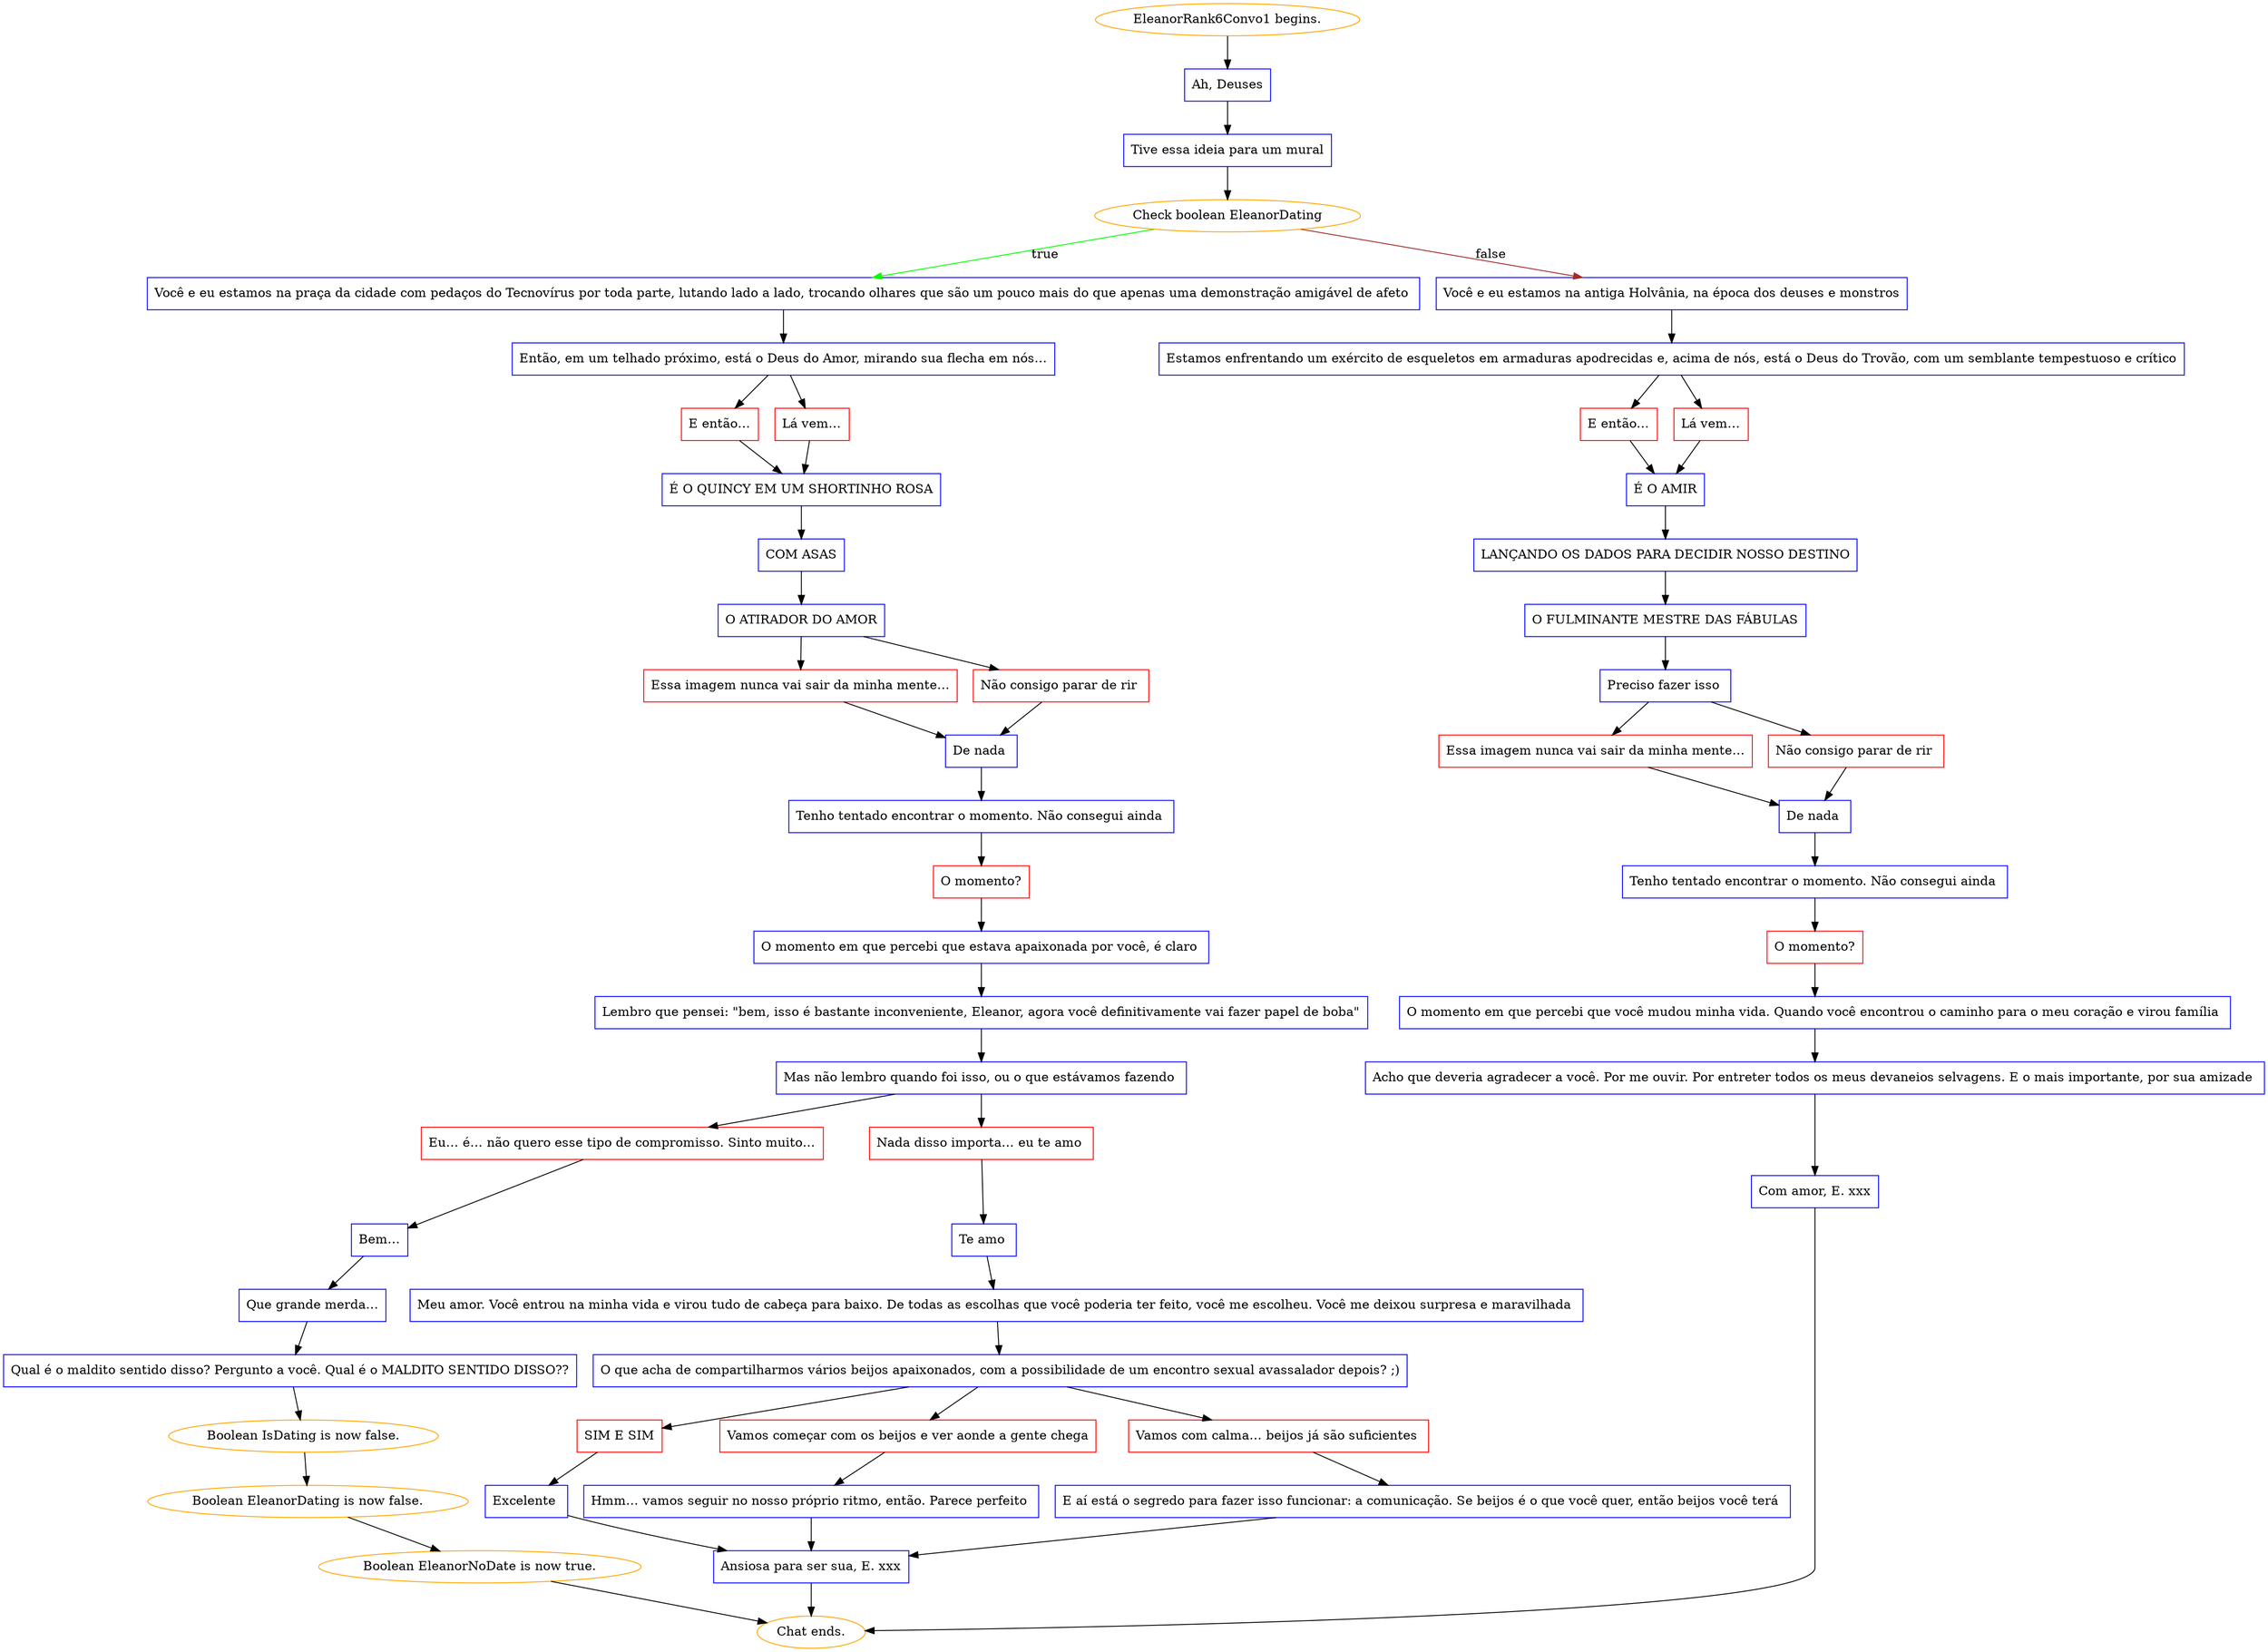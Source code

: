 digraph {
	"EleanorRank6Convo1 begins." [color=orange];
		"EleanorRank6Convo1 begins." -> j1886689727;
	j1886689727 [label="Ah, Deuses",shape=box,color=blue];
		j1886689727 -> j3250420893;
	j3250420893 [label="Tive essa ideia para um mural",shape=box,color=blue];
		j3250420893 -> j301208063;
	j301208063 [label="Check boolean EleanorDating",color=orange];
		j301208063 -> j3771847281 [label=true,color=green];
		j301208063 -> j1462173765 [label=false,color=brown];
	j3771847281 [label="Você e eu estamos na praça da cidade com pedaços do Tecnovírus por toda parte, lutando lado a lado, trocando olhares que são um pouco mais do que apenas uma demonstração amigável de afeto ",shape=box,color=blue];
		j3771847281 -> j3900445358;
	j1462173765 [label="Você e eu estamos na antiga Holvânia, na época dos deuses e monstros",shape=box,color=blue];
		j1462173765 -> j469991540;
	j3900445358 [label="Então, em um telhado próximo, está o Deus do Amor, mirando sua flecha em nós…",shape=box,color=blue];
		j3900445358 -> j4020678156;
		j3900445358 -> j3921327281;
	j469991540 [label="Estamos enfrentando um exército de esqueletos em armaduras apodrecidas e, acima de nós, está o Deus do Trovão, com um semblante tempestuoso e crítico",shape=box,color=blue];
		j469991540 -> j4050466731;
		j469991540 -> j2965011050;
	j4020678156 [label="E então…",shape=box,color=red];
		j4020678156 -> j640694531;
	j3921327281 [label="Lá vem…",shape=box,color=red];
		j3921327281 -> j640694531;
	j4050466731 [label="E então…",shape=box,color=red];
		j4050466731 -> j2451324695;
	j2965011050 [label="Lá vem…",shape=box,color=red];
		j2965011050 -> j2451324695;
	j640694531 [label="É O QUINCY EM UM SHORTINHO ROSA",shape=box,color=blue];
		j640694531 -> j2389130885;
	j2451324695 [label="É O AMIR",shape=box,color=blue];
		j2451324695 -> j2640169066;
	j2389130885 [label="COM ASAS",shape=box,color=blue];
		j2389130885 -> j1197368906;
	j2640169066 [label="LANÇANDO OS DADOS PARA DECIDIR NOSSO DESTINO",shape=box,color=blue];
		j2640169066 -> j635392222;
	j1197368906 [label="O ATIRADOR DO AMOR",shape=box,color=blue];
		j1197368906 -> j107067848;
		j1197368906 -> j1104536825;
	j635392222 [label="O FULMINANTE MESTRE DAS FÁBULAS",shape=box,color=blue];
		j635392222 -> j2871496232;
	j107067848 [label="Essa imagem nunca vai sair da minha mente…",shape=box,color=red];
		j107067848 -> j1041677063;
	j1104536825 [label="Não consigo parar de rir ",shape=box,color=red];
		j1104536825 -> j1041677063;
	j2871496232 [label="Preciso fazer isso ",shape=box,color=blue];
		j2871496232 -> j3229498535;
		j2871496232 -> j590255171;
	j1041677063 [label="De nada ",shape=box,color=blue];
		j1041677063 -> j183132383;
	j3229498535 [label="Essa imagem nunca vai sair da minha mente…",shape=box,color=red];
		j3229498535 -> j2304744650;
	j590255171 [label="Não consigo parar de rir ",shape=box,color=red];
		j590255171 -> j2304744650;
	j183132383 [label="Tenho tentado encontrar o momento. Não consegui ainda ",shape=box,color=blue];
		j183132383 -> j3409486457;
	j2304744650 [label="De nada ",shape=box,color=blue];
		j2304744650 -> j1489041762;
	j3409486457 [label="O momento?",shape=box,color=red];
		j3409486457 -> j2797216993;
	j1489041762 [label="Tenho tentado encontrar o momento. Não consegui ainda ",shape=box,color=blue];
		j1489041762 -> j3682767337;
	j2797216993 [label="O momento em que percebi que estava apaixonada por você, é claro ",shape=box,color=blue];
		j2797216993 -> j1721187624;
	j3682767337 [label="O momento?",shape=box,color=red];
		j3682767337 -> j1057329377;
	j1721187624 [label="Lembro que pensei: \"bem, isso é bastante inconveniente, Eleanor, agora você definitivamente vai fazer papel de boba\"",shape=box,color=blue];
		j1721187624 -> j2855679232;
	j1057329377 [label="O momento em que percebi que você mudou minha vida. Quando você encontrou o caminho para o meu coração e virou família ",shape=box,color=blue];
		j1057329377 -> j2992693743;
	j2855679232 [label="Mas não lembro quando foi isso, ou o que estávamos fazendo ",shape=box,color=blue];
		j2855679232 -> j1632796138;
		j2855679232 -> j454077877;
	j2992693743 [label="Acho que deveria agradecer a você. Por me ouvir. Por entreter todos os meus devaneios selvagens. E o mais importante, por sua amizade ",shape=box,color=blue];
		j2992693743 -> j1180920345;
	j1632796138 [label="Eu… é… não quero esse tipo de compromisso. Sinto muito…",shape=box,color=red];
		j1632796138 -> j24000031;
	j454077877 [label="Nada disso importa… eu te amo ",shape=box,color=red];
		j454077877 -> j855132870;
	j1180920345 [label="Com amor, E. xxx",shape=box,color=blue];
		j1180920345 -> "Chat ends.";
	j24000031 [label="Bem…",shape=box,color=blue];
		j24000031 -> j2568342090;
	j855132870 [label="Te amo ",shape=box,color=blue];
		j855132870 -> j3600883207;
	"Chat ends." [color=orange];
	j2568342090 [label="Que grande merda…",shape=box,color=blue];
		j2568342090 -> j1812794602;
	j3600883207 [label="Meu amor. Você entrou na minha vida e virou tudo de cabeça para baixo. De todas as escolhas que você poderia ter feito, você me escolheu. Você me deixou surpresa e maravilhada ",shape=box,color=blue];
		j3600883207 -> j3089162342;
	j1812794602 [label="Qual é o maldito sentido disso? Pergunto a você. Qual é o MALDITO SENTIDO DISSO??",shape=box,color=blue];
		j1812794602 -> j3127028283;
	j3089162342 [label="O que acha de compartilharmos vários beijos apaixonados, com a possibilidade de um encontro sexual avassalador depois? ;)",shape=box,color=blue];
		j3089162342 -> j1972408076;
		j3089162342 -> j614466983;
		j3089162342 -> j2454172950;
	j3127028283 [label="Boolean IsDating is now false.",color=orange];
		j3127028283 -> j3856107511;
	j1972408076 [label="SIM E SIM",shape=box,color=red];
		j1972408076 -> j1983758786;
	j614466983 [label="Vamos começar com os beijos e ver aonde a gente chega",shape=box,color=red];
		j614466983 -> j1134604110;
	j2454172950 [label="Vamos com calma… beijos já são suficientes ",shape=box,color=red];
		j2454172950 -> j1150327475;
	j3856107511 [label="Boolean EleanorDating is now false.",color=orange];
		j3856107511 -> j2728200779;
	j1983758786 [label="Excelente ",shape=box,color=blue];
		j1983758786 -> j2199690933;
	j1134604110 [label="Hmm… vamos seguir no nosso próprio ritmo, então. Parece perfeito ",shape=box,color=blue];
		j1134604110 -> j2199690933;
	j1150327475 [label="E aí está o segredo para fazer isso funcionar: a comunicação. Se beijos é o que você quer, então beijos você terá ",shape=box,color=blue];
		j1150327475 -> j2199690933;
	j2728200779 [label="Boolean EleanorNoDate is now true.",color=orange];
		j2728200779 -> "Chat ends.";
	j2199690933 [label="Ansiosa para ser sua, E. xxx",shape=box,color=blue];
		j2199690933 -> "Chat ends.";
}